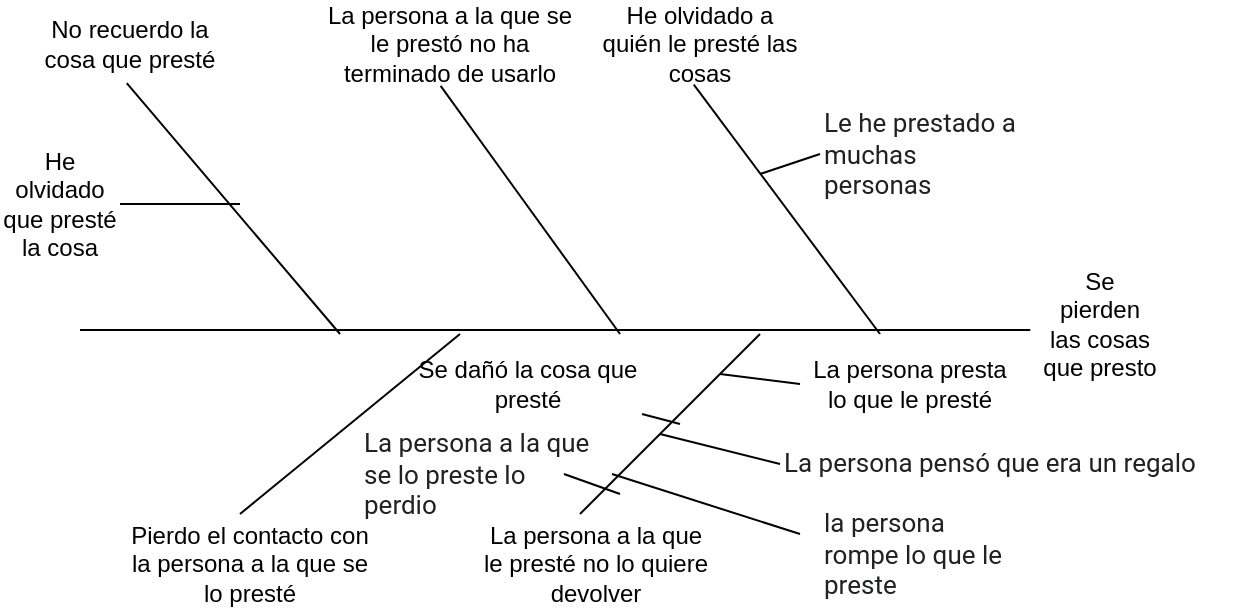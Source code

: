 <mxfile version="15.5.9" type="device" pages="4"><diagram id="mf1oD5-hidrL62aibiEu" name="CausaEfecto_V1"><mxGraphModel dx="599" dy="323" grid="1" gridSize="10" guides="1" tooltips="1" connect="1" arrows="1" fold="1" page="1" pageScale="1" pageWidth="827" pageHeight="1169" math="0" shadow="0"><root><mxCell id="0"/><mxCell id="1" parent="0"/><mxCell id="WWAYMlTNiTzqilpHAdzk-1" value="&lt;div&gt;Se pierden las cosas que presto&lt;/div&gt;" style="text;html=1;strokeColor=none;fillColor=none;align=center;verticalAlign=middle;whiteSpace=wrap;rounded=0;" vertex="1" parent="1"><mxGeometry x="670" y="230" width="60" height="30" as="geometry"/></mxCell><mxCell id="WWAYMlTNiTzqilpHAdzk-2" value="" style="endArrow=none;html=1;rounded=0;entryX=-0.081;entryY=0.601;entryDx=0;entryDy=0;entryPerimeter=0;" edge="1" parent="1" target="WWAYMlTNiTzqilpHAdzk-1"><mxGeometry width="50" height="50" relative="1" as="geometry"><mxPoint x="190" y="248" as="sourcePoint"/><mxPoint x="650" y="230" as="targetPoint"/></mxGeometry></mxCell><mxCell id="WWAYMlTNiTzqilpHAdzk-3" value="He olvidado a quién le presté las cosas" style="text;html=1;strokeColor=none;fillColor=none;align=center;verticalAlign=middle;whiteSpace=wrap;rounded=0;" vertex="1" parent="1"><mxGeometry x="450" y="90" width="100" height="30" as="geometry"/></mxCell><mxCell id="WWAYMlTNiTzqilpHAdzk-4" value="" style="endArrow=none;html=1;rounded=0;entryX=0.469;entryY=1.176;entryDx=0;entryDy=0;entryPerimeter=0;" edge="1" parent="1" target="WWAYMlTNiTzqilpHAdzk-3"><mxGeometry width="50" height="50" relative="1" as="geometry"><mxPoint x="590" y="250" as="sourcePoint"/><mxPoint x="490" y="170" as="targetPoint"/></mxGeometry></mxCell><mxCell id="WWAYMlTNiTzqilpHAdzk-5" value="La persona a la que le presté no lo quiere devolver" style="text;html=1;strokeColor=none;fillColor=none;align=center;verticalAlign=middle;whiteSpace=wrap;rounded=0;" vertex="1" parent="1"><mxGeometry x="390" y="350" width="116" height="30" as="geometry"/></mxCell><mxCell id="WWAYMlTNiTzqilpHAdzk-6" value="" style="endArrow=none;html=1;rounded=0;" edge="1" parent="1"><mxGeometry width="50" height="50" relative="1" as="geometry"><mxPoint x="440" y="340" as="sourcePoint"/><mxPoint x="530" y="250" as="targetPoint"/></mxGeometry></mxCell><mxCell id="WWAYMlTNiTzqilpHAdzk-7" value="La persona a la que se le prestó no ha terminado de usarlo" style="text;html=1;strokeColor=none;fillColor=none;align=center;verticalAlign=middle;whiteSpace=wrap;rounded=0;" vertex="1" parent="1"><mxGeometry x="310" y="90" width="130" height="30" as="geometry"/></mxCell><mxCell id="WWAYMlTNiTzqilpHAdzk-8" value="" style="endArrow=none;html=1;rounded=0;entryX=0.464;entryY=1.199;entryDx=0;entryDy=0;entryPerimeter=0;" edge="1" parent="1" target="WWAYMlTNiTzqilpHAdzk-7"><mxGeometry width="50" height="50" relative="1" as="geometry"><mxPoint x="460" y="250" as="sourcePoint"/><mxPoint x="340" y="150" as="targetPoint"/></mxGeometry></mxCell><mxCell id="WWAYMlTNiTzqilpHAdzk-9" value="Pierdo el contacto con la persona a la que se lo presté" style="text;html=1;strokeColor=none;fillColor=none;align=center;verticalAlign=middle;whiteSpace=wrap;rounded=0;" vertex="1" parent="1"><mxGeometry x="210" y="350" width="130" height="30" as="geometry"/></mxCell><mxCell id="WWAYMlTNiTzqilpHAdzk-10" value="" style="endArrow=none;html=1;rounded=0;" edge="1" parent="1"><mxGeometry width="50" height="50" relative="1" as="geometry"><mxPoint x="270" y="340" as="sourcePoint"/><mxPoint x="380" y="250" as="targetPoint"/></mxGeometry></mxCell><mxCell id="WWAYMlTNiTzqilpHAdzk-11" value="La persona presta lo que le presté" style="text;html=1;strokeColor=none;fillColor=none;align=center;verticalAlign=middle;whiteSpace=wrap;rounded=0;" vertex="1" parent="1"><mxGeometry x="550" y="260" width="110" height="30" as="geometry"/></mxCell><mxCell id="WWAYMlTNiTzqilpHAdzk-12" value="" style="endArrow=none;html=1;rounded=0;entryX=0;entryY=0.5;entryDx=0;entryDy=0;" edge="1" parent="1" target="WWAYMlTNiTzqilpHAdzk-11"><mxGeometry width="50" height="50" relative="1" as="geometry"><mxPoint x="510" y="270" as="sourcePoint"/><mxPoint x="650" y="250" as="targetPoint"/></mxGeometry></mxCell><mxCell id="WWAYMlTNiTzqilpHAdzk-13" value="No recuerdo la cosa que presté" style="text;html=1;strokeColor=none;fillColor=none;align=center;verticalAlign=middle;whiteSpace=wrap;rounded=0;" vertex="1" parent="1"><mxGeometry x="170" y="90" width="90" height="30" as="geometry"/></mxCell><mxCell id="WWAYMlTNiTzqilpHAdzk-14" value="" style="endArrow=none;html=1;rounded=0;entryX=0.482;entryY=1.153;entryDx=0;entryDy=0;entryPerimeter=0;" edge="1" parent="1" target="WWAYMlTNiTzqilpHAdzk-13"><mxGeometry width="50" height="50" relative="1" as="geometry"><mxPoint x="320" y="250" as="sourcePoint"/><mxPoint x="280" y="160" as="targetPoint"/></mxGeometry></mxCell><mxCell id="WWAYMlTNiTzqilpHAdzk-15" value="He olvidado que presté la cosa" style="text;html=1;strokeColor=none;fillColor=none;align=center;verticalAlign=middle;whiteSpace=wrap;rounded=0;" vertex="1" parent="1"><mxGeometry x="150" y="170" width="60" height="30" as="geometry"/></mxCell><mxCell id="WWAYMlTNiTzqilpHAdzk-16" value="" style="endArrow=none;html=1;rounded=0;" edge="1" parent="1" source="WWAYMlTNiTzqilpHAdzk-15"><mxGeometry width="50" height="50" relative="1" as="geometry"><mxPoint x="210" y="230" as="sourcePoint"/><mxPoint x="270" y="185" as="targetPoint"/></mxGeometry></mxCell><mxCell id="WWAYMlTNiTzqilpHAdzk-17" value="Se dañó la cosa que presté" style="text;html=1;strokeColor=none;fillColor=none;align=center;verticalAlign=middle;whiteSpace=wrap;rounded=0;" vertex="1" parent="1"><mxGeometry x="354" y="260" width="120" height="30" as="geometry"/></mxCell><mxCell id="WWAYMlTNiTzqilpHAdzk-18" value="" style="endArrow=none;html=1;rounded=0;" edge="1" parent="1" source="WWAYMlTNiTzqilpHAdzk-17"><mxGeometry width="50" height="50" relative="1" as="geometry"><mxPoint x="460" y="330" as="sourcePoint"/><mxPoint x="490" y="295" as="targetPoint"/></mxGeometry></mxCell><mxCell id="WWAYMlTNiTzqilpHAdzk-19" value="&lt;span style=&quot;color: rgb(32, 33, 36); font-family: &amp;quot;roboto&amp;quot;, &amp;quot;arial&amp;quot;, sans-serif; font-size: 13px; font-style: normal; font-weight: 400; letter-spacing: normal; text-align: left; text-indent: 0px; text-transform: none; word-spacing: 0px; background-color: rgb(255, 255, 255); display: inline; float: none;&quot;&gt;la persona rompe lo que le preste&lt;/span&gt;" style="text;whiteSpace=wrap;html=1;" vertex="1" parent="1"><mxGeometry x="560" y="330" width="100" height="30" as="geometry"/></mxCell><mxCell id="WWAYMlTNiTzqilpHAdzk-20" value="" style="endArrow=none;html=1;rounded=0;entryX=-0.1;entryY=0.667;entryDx=0;entryDy=0;entryPerimeter=0;" edge="1" parent="1" target="WWAYMlTNiTzqilpHAdzk-19"><mxGeometry width="50" height="50" relative="1" as="geometry"><mxPoint x="456" y="320" as="sourcePoint"/><mxPoint x="506" y="270" as="targetPoint"/></mxGeometry></mxCell><mxCell id="WWAYMlTNiTzqilpHAdzk-21" value="&lt;span style=&quot;color: rgb(32, 33, 36); font-family: &amp;quot;roboto&amp;quot;, &amp;quot;arial&amp;quot;, sans-serif; font-size: 13px; font-style: normal; font-weight: 400; letter-spacing: normal; text-align: left; text-indent: 0px; text-transform: none; word-spacing: 0px; background-color: rgb(255, 255, 255); display: inline; float: none;&quot;&gt;La persona pensó que era un regalo&lt;/span&gt;" style="text;whiteSpace=wrap;html=1;" vertex="1" parent="1"><mxGeometry x="540" y="300" width="230" height="30" as="geometry"/></mxCell><mxCell id="WWAYMlTNiTzqilpHAdzk-22" value="" style="endArrow=none;html=1;rounded=0;entryX=0;entryY=0.5;entryDx=0;entryDy=0;" edge="1" parent="1" target="WWAYMlTNiTzqilpHAdzk-21"><mxGeometry width="50" height="50" relative="1" as="geometry"><mxPoint x="480" y="300" as="sourcePoint"/><mxPoint x="610" y="220" as="targetPoint"/></mxGeometry></mxCell><mxCell id="WWAYMlTNiTzqilpHAdzk-23" value="&lt;span style=&quot;color: rgb(32, 33, 36); font-family: &amp;quot;roboto&amp;quot;, &amp;quot;arial&amp;quot;, sans-serif; font-size: 13px; font-style: normal; font-weight: 400; letter-spacing: normal; text-align: left; text-indent: 0px; text-transform: none; word-spacing: 0px; background-color: rgb(255, 255, 255); display: inline; float: none;&quot;&gt;La persona a la que se lo preste lo perdio &lt;/span&gt;" style="text;whiteSpace=wrap;html=1;" vertex="1" parent="1"><mxGeometry x="330" y="290" width="120" height="30" as="geometry"/></mxCell><mxCell id="WWAYMlTNiTzqilpHAdzk-27" value="" style="endArrow=none;html=1;rounded=0;" edge="1" parent="1" target="WWAYMlTNiTzqilpHAdzk-23"><mxGeometry width="50" height="50" relative="1" as="geometry"><mxPoint x="460" y="330" as="sourcePoint"/><mxPoint x="464" y="280" as="targetPoint"/></mxGeometry></mxCell><mxCell id="WWAYMlTNiTzqilpHAdzk-28" value="&lt;span style=&quot;color: rgb(32, 33, 36); font-family: &amp;quot;roboto&amp;quot;, &amp;quot;arial&amp;quot;, sans-serif; font-size: 13px; font-style: normal; font-weight: 400; letter-spacing: normal; text-align: left; text-indent: 0px; text-transform: none; word-spacing: 0px; background-color: rgb(255, 255, 255); display: inline; float: none;&quot;&gt;Le he prestado a muchas personas&lt;/span&gt;" style="text;whiteSpace=wrap;html=1;" vertex="1" parent="1"><mxGeometry x="560" y="130" width="100" height="30" as="geometry"/></mxCell><mxCell id="WWAYMlTNiTzqilpHAdzk-29" value="" style="endArrow=none;html=1;rounded=0;entryX=0;entryY=1;entryDx=0;entryDy=0;" edge="1" parent="1" target="WWAYMlTNiTzqilpHAdzk-28"><mxGeometry width="50" height="50" relative="1" as="geometry"><mxPoint x="530" y="170" as="sourcePoint"/><mxPoint x="556" y="150" as="targetPoint"/></mxGeometry></mxCell></root></mxGraphModel></diagram><diagram id="gNg2F6IzU8OGHy2k4FOE" name="CausaEfecto_V2"><mxGraphModel dx="868" dy="468" grid="1" gridSize="10" guides="1" tooltips="1" connect="1" arrows="1" fold="1" page="1" pageScale="1" pageWidth="827" pageHeight="1169" math="0" shadow="0"><root><mxCell id="_bMusqada_RMfQMxpkvC-0"/><mxCell id="_bMusqada_RMfQMxpkvC-1" parent="_bMusqada_RMfQMxpkvC-0"/><mxCell id="U0pyCgeXfXvHdOvXix-K-0" value="&lt;div&gt;Se pierden las cosas que presto&lt;/div&gt;" style="text;html=1;strokeColor=none;fillColor=none;align=center;verticalAlign=middle;whiteSpace=wrap;rounded=0;" vertex="1" parent="_bMusqada_RMfQMxpkvC-1"><mxGeometry x="670" y="230" width="60" height="30" as="geometry"/></mxCell><mxCell id="U0pyCgeXfXvHdOvXix-K-1" value="" style="endArrow=none;html=1;rounded=0;entryX=-0.081;entryY=0.601;entryDx=0;entryDy=0;entryPerimeter=0;" edge="1" parent="_bMusqada_RMfQMxpkvC-1" target="U0pyCgeXfXvHdOvXix-K-0"><mxGeometry width="50" height="50" relative="1" as="geometry"><mxPoint x="190" y="248" as="sourcePoint"/><mxPoint x="650" y="230" as="targetPoint"/></mxGeometry></mxCell><mxCell id="U0pyCgeXfXvHdOvXix-K-2" value="&lt;div&gt;He olvidado a quién le presté las cosas&lt;/div&gt;&lt;div&gt;(10%)&lt;br&gt;&lt;/div&gt;" style="text;html=1;strokeColor=none;fillColor=none;align=center;verticalAlign=middle;whiteSpace=wrap;rounded=0;" vertex="1" parent="_bMusqada_RMfQMxpkvC-1"><mxGeometry x="450" y="40" width="100" height="80" as="geometry"/></mxCell><mxCell id="U0pyCgeXfXvHdOvXix-K-3" value="" style="endArrow=none;html=1;rounded=0;entryX=0.469;entryY=1.176;entryDx=0;entryDy=0;entryPerimeter=0;" edge="1" parent="_bMusqada_RMfQMxpkvC-1" target="U0pyCgeXfXvHdOvXix-K-2"><mxGeometry width="50" height="50" relative="1" as="geometry"><mxPoint x="590" y="250" as="sourcePoint"/><mxPoint x="490" y="170" as="targetPoint"/></mxGeometry></mxCell><mxCell id="U0pyCgeXfXvHdOvXix-K-4" value="&lt;div&gt;La persona a la que le presté no lo quiere devolver&lt;/div&gt;&lt;div&gt;(20%)&lt;br&gt;&lt;/div&gt;" style="text;html=1;strokeColor=none;fillColor=none;align=center;verticalAlign=middle;whiteSpace=wrap;rounded=0;" vertex="1" parent="_bMusqada_RMfQMxpkvC-1"><mxGeometry x="390" y="350" width="116" height="70" as="geometry"/></mxCell><mxCell id="U0pyCgeXfXvHdOvXix-K-5" value="" style="endArrow=none;html=1;rounded=0;" edge="1" parent="_bMusqada_RMfQMxpkvC-1"><mxGeometry width="50" height="50" relative="1" as="geometry"><mxPoint x="440" y="340" as="sourcePoint"/><mxPoint x="530" y="250" as="targetPoint"/></mxGeometry></mxCell><mxCell id="U0pyCgeXfXvHdOvXix-K-6" value="&lt;div&gt;La persona a la que se le prestó no ha terminado de usarlo&lt;/div&gt;&lt;div&gt;(20%)&lt;br&gt;&lt;/div&gt;" style="text;html=1;strokeColor=none;fillColor=none;align=center;verticalAlign=middle;whiteSpace=wrap;rounded=0;" vertex="1" parent="_bMusqada_RMfQMxpkvC-1"><mxGeometry x="310" y="40" width="130" height="80" as="geometry"/></mxCell><mxCell id="U0pyCgeXfXvHdOvXix-K-7" value="" style="endArrow=none;html=1;rounded=0;entryX=0.464;entryY=1.199;entryDx=0;entryDy=0;entryPerimeter=0;" edge="1" parent="_bMusqada_RMfQMxpkvC-1" target="U0pyCgeXfXvHdOvXix-K-6"><mxGeometry width="50" height="50" relative="1" as="geometry"><mxPoint x="460" y="250" as="sourcePoint"/><mxPoint x="340" y="150" as="targetPoint"/></mxGeometry></mxCell><mxCell id="U0pyCgeXfXvHdOvXix-K-8" value="&lt;div&gt;Pierdo el contacto con la persona a la que se lo presté&lt;/div&gt;&lt;div&gt;(20%)&lt;br&gt;&lt;/div&gt;" style="text;html=1;strokeColor=none;fillColor=none;align=center;verticalAlign=middle;whiteSpace=wrap;rounded=0;" vertex="1" parent="_bMusqada_RMfQMxpkvC-1"><mxGeometry x="210" y="350" width="130" height="80" as="geometry"/></mxCell><mxCell id="U0pyCgeXfXvHdOvXix-K-9" value="" style="endArrow=none;html=1;rounded=0;" edge="1" parent="_bMusqada_RMfQMxpkvC-1"><mxGeometry width="50" height="50" relative="1" as="geometry"><mxPoint x="270" y="340" as="sourcePoint"/><mxPoint x="380" y="250" as="targetPoint"/></mxGeometry></mxCell><mxCell id="U0pyCgeXfXvHdOvXix-K-10" value="La persona presta lo que le presté(30%)" style="text;html=1;strokeColor=none;fillColor=none;align=center;verticalAlign=middle;whiteSpace=wrap;rounded=0;" vertex="1" parent="_bMusqada_RMfQMxpkvC-1"><mxGeometry x="550" y="260" width="110" height="30" as="geometry"/></mxCell><mxCell id="U0pyCgeXfXvHdOvXix-K-11" value="" style="endArrow=none;html=1;rounded=0;entryX=0;entryY=0.5;entryDx=0;entryDy=0;" edge="1" parent="_bMusqada_RMfQMxpkvC-1" target="U0pyCgeXfXvHdOvXix-K-10"><mxGeometry width="50" height="50" relative="1" as="geometry"><mxPoint x="510" y="270" as="sourcePoint"/><mxPoint x="650" y="250" as="targetPoint"/></mxGeometry></mxCell><mxCell id="U0pyCgeXfXvHdOvXix-K-12" value="&lt;div&gt;No recuerdo la cosa que presté&lt;/div&gt;&lt;div&gt;(30%)&lt;br&gt;&lt;/div&gt;" style="text;html=1;strokeColor=none;fillColor=none;align=center;verticalAlign=middle;whiteSpace=wrap;rounded=0;" vertex="1" parent="_bMusqada_RMfQMxpkvC-1"><mxGeometry x="170" y="50" width="90" height="70" as="geometry"/></mxCell><mxCell id="U0pyCgeXfXvHdOvXix-K-13" value="" style="endArrow=none;html=1;rounded=0;entryX=0.482;entryY=1.153;entryDx=0;entryDy=0;entryPerimeter=0;" edge="1" parent="_bMusqada_RMfQMxpkvC-1" target="U0pyCgeXfXvHdOvXix-K-12"><mxGeometry width="50" height="50" relative="1" as="geometry"><mxPoint x="320" y="250" as="sourcePoint"/><mxPoint x="280" y="160" as="targetPoint"/></mxGeometry></mxCell><mxCell id="U0pyCgeXfXvHdOvXix-K-14" value="&lt;div&gt;He olvidado que presté la cosa&lt;/div&gt;&lt;div&gt;100%&lt;br&gt;&lt;/div&gt;" style="text;html=1;strokeColor=none;fillColor=none;align=center;verticalAlign=middle;whiteSpace=wrap;rounded=0;" vertex="1" parent="_bMusqada_RMfQMxpkvC-1"><mxGeometry x="150" y="170" width="60" height="30" as="geometry"/></mxCell><mxCell id="U0pyCgeXfXvHdOvXix-K-15" value="" style="endArrow=none;html=1;rounded=0;" edge="1" parent="_bMusqada_RMfQMxpkvC-1" source="U0pyCgeXfXvHdOvXix-K-14"><mxGeometry width="50" height="50" relative="1" as="geometry"><mxPoint x="210" y="230" as="sourcePoint"/><mxPoint x="270" y="185.0" as="targetPoint"/></mxGeometry></mxCell><mxCell id="U0pyCgeXfXvHdOvXix-K-16" value="Se dañó la cosa que presté (10%)" style="text;html=1;strokeColor=none;fillColor=none;align=center;verticalAlign=middle;whiteSpace=wrap;rounded=0;" vertex="1" parent="_bMusqada_RMfQMxpkvC-1"><mxGeometry x="560" y="360" width="120" height="30" as="geometry"/></mxCell><mxCell id="U0pyCgeXfXvHdOvXix-K-17" value="" style="endArrow=none;html=1;rounded=0;" edge="1" parent="_bMusqada_RMfQMxpkvC-1" source="U0pyCgeXfXvHdOvXix-K-16"><mxGeometry width="50" height="50" relative="1" as="geometry"><mxPoint x="460" y="330" as="sourcePoint"/><mxPoint x="470" y="320" as="targetPoint"/></mxGeometry></mxCell><mxCell id="U0pyCgeXfXvHdOvXix-K-18" value="&lt;span style=&quot;color: rgb(32 , 33 , 36) ; font-family: &amp;#34;roboto&amp;#34; , &amp;#34;arial&amp;#34; , sans-serif ; font-size: 13px ; font-style: normal ; font-weight: 400 ; letter-spacing: normal ; text-align: left ; text-indent: 0px ; text-transform: none ; word-spacing: 0px ; background-color: rgb(255 , 255 , 255) ; display: inline ; float: none&quot;&gt;la persona rompe lo que le preste (100%)&lt;br&gt;&lt;/span&gt;" style="text;whiteSpace=wrap;html=1;" vertex="1" parent="_bMusqada_RMfQMxpkvC-1"><mxGeometry x="580" y="420" width="100" height="30" as="geometry"/></mxCell><mxCell id="U0pyCgeXfXvHdOvXix-K-19" value="" style="endArrow=none;html=1;rounded=0;entryX=-0.1;entryY=0.667;entryDx=0;entryDy=0;entryPerimeter=0;" edge="1" parent="_bMusqada_RMfQMxpkvC-1" target="U0pyCgeXfXvHdOvXix-K-18"><mxGeometry width="50" height="50" relative="1" as="geometry"><mxPoint x="520" y="340" as="sourcePoint"/><mxPoint x="506" y="270" as="targetPoint"/></mxGeometry></mxCell><mxCell id="U0pyCgeXfXvHdOvXix-K-20" value="&lt;div&gt;&lt;span style=&quot;color: rgb(32 , 33 , 36) ; font-family: &amp;#34;roboto&amp;#34; , &amp;#34;arial&amp;#34; , sans-serif ; font-size: 13px ; font-style: normal ; font-weight: 400 ; letter-spacing: normal ; text-align: left ; text-indent: 0px ; text-transform: none ; word-spacing: 0px ; background-color: rgb(255 , 255 , 255) ; display: inline ; float: none&quot;&gt;La persona pensó que &lt;br&gt;&lt;/span&gt;&lt;/div&gt;&lt;div&gt;&lt;span style=&quot;color: rgb(32 , 33 , 36) ; font-family: &amp;#34;roboto&amp;#34; , &amp;#34;arial&amp;#34; , sans-serif ; font-size: 13px ; font-style: normal ; font-weight: 400 ; letter-spacing: normal ; text-align: left ; text-indent: 0px ; text-transform: none ; word-spacing: 0px ; background-color: rgb(255 , 255 , 255) ; display: inline ; float: none&quot;&gt;era un regalo (30%)&lt;br&gt;&lt;/span&gt;&lt;/div&gt;" style="text;whiteSpace=wrap;html=1;" vertex="1" parent="_bMusqada_RMfQMxpkvC-1"><mxGeometry x="540" y="300" width="230" height="30" as="geometry"/></mxCell><mxCell id="U0pyCgeXfXvHdOvXix-K-21" value="" style="endArrow=none;html=1;rounded=0;entryX=0;entryY=0.5;entryDx=0;entryDy=0;" edge="1" parent="_bMusqada_RMfQMxpkvC-1" target="U0pyCgeXfXvHdOvXix-K-20"><mxGeometry width="50" height="50" relative="1" as="geometry"><mxPoint x="480" y="300" as="sourcePoint"/><mxPoint x="610" y="220" as="targetPoint"/></mxGeometry></mxCell><mxCell id="U0pyCgeXfXvHdOvXix-K-22" value="&lt;span style=&quot;color: rgb(32 , 33 , 36) ; font-family: &amp;#34;roboto&amp;#34; , &amp;#34;arial&amp;#34; , sans-serif ; font-size: 13px ; font-style: normal ; font-weight: 400 ; letter-spacing: normal ; text-align: left ; text-indent: 0px ; text-transform: none ; word-spacing: 0px ; background-color: rgb(255 , 255 , 255) ; display: inline ; float: none&quot;&gt;La persona a la que se lo preste lo perdio(30%)&lt;/span&gt;" style="text;whiteSpace=wrap;html=1;" vertex="1" parent="_bMusqada_RMfQMxpkvC-1"><mxGeometry x="330" y="290" width="120" height="30" as="geometry"/></mxCell><mxCell id="U0pyCgeXfXvHdOvXix-K-23" value="" style="endArrow=none;html=1;rounded=0;" edge="1" parent="_bMusqada_RMfQMxpkvC-1" target="U0pyCgeXfXvHdOvXix-K-22"><mxGeometry width="50" height="50" relative="1" as="geometry"><mxPoint x="460" y="330" as="sourcePoint"/><mxPoint x="464" y="280" as="targetPoint"/></mxGeometry></mxCell><mxCell id="U0pyCgeXfXvHdOvXix-K-24" value="&lt;div&gt;&lt;span style=&quot;color: rgb(32 , 33 , 36) ; font-family: &amp;#34;roboto&amp;#34; , &amp;#34;arial&amp;#34; , sans-serif ; font-size: 13px ; font-style: normal ; font-weight: 400 ; letter-spacing: normal ; text-align: left ; text-indent: 0px ; text-transform: none ; word-spacing: 0px ; background-color: rgb(255 , 255 , 255) ; display: inline ; float: none&quot;&gt;Le he prestado a muchas personas&lt;/span&gt;&lt;/div&gt;&lt;div&gt;&lt;span style=&quot;color: rgb(32 , 33 , 36) ; font-family: &amp;#34;roboto&amp;#34; , &amp;#34;arial&amp;#34; , sans-serif ; font-size: 13px ; font-style: normal ; font-weight: 400 ; letter-spacing: normal ; text-align: left ; text-indent: 0px ; text-transform: none ; word-spacing: 0px ; background-color: rgb(255 , 255 , 255) ; display: inline ; float: none&quot;&gt;100%&lt;br&gt;&lt;/span&gt;&lt;/div&gt;" style="text;whiteSpace=wrap;html=1;" vertex="1" parent="_bMusqada_RMfQMxpkvC-1"><mxGeometry x="560" y="130" width="100" height="30" as="geometry"/></mxCell><mxCell id="U0pyCgeXfXvHdOvXix-K-25" value="" style="endArrow=none;html=1;rounded=0;entryX=0;entryY=1;entryDx=0;entryDy=0;" edge="1" parent="_bMusqada_RMfQMxpkvC-1" target="U0pyCgeXfXvHdOvXix-K-24"><mxGeometry width="50" height="50" relative="1" as="geometry"><mxPoint x="530" y="170.0" as="sourcePoint"/><mxPoint x="556" y="150" as="targetPoint"/></mxGeometry></mxCell></root></mxGraphModel></diagram><diagram id="Ihl_OUM25Hj08Br3Rz1Q" name="CausaEfecto_V3"><mxGraphModel dx="868" dy="468" grid="1" gridSize="10" guides="1" tooltips="1" connect="1" arrows="1" fold="1" page="1" pageScale="1" pageWidth="827" pageHeight="1169" math="0" shadow="0"><root><mxCell id="2uMzjcpGhLKyYHaH3LFi-0"/><mxCell id="2uMzjcpGhLKyYHaH3LFi-1" parent="2uMzjcpGhLKyYHaH3LFi-0"/><mxCell id="hZ8_4Fn_SOl9lS7qWS9h-0" value="&lt;div&gt;Se pierden las cosas que presto&lt;/div&gt;" style="text;html=1;strokeColor=none;fillColor=none;align=center;verticalAlign=middle;whiteSpace=wrap;rounded=0;" vertex="1" parent="2uMzjcpGhLKyYHaH3LFi-1"><mxGeometry x="670" y="230" width="60" height="30" as="geometry"/></mxCell><mxCell id="hZ8_4Fn_SOl9lS7qWS9h-1" value="" style="endArrow=none;html=1;rounded=0;entryX=-0.081;entryY=0.601;entryDx=0;entryDy=0;entryPerimeter=0;" edge="1" parent="2uMzjcpGhLKyYHaH3LFi-1" target="hZ8_4Fn_SOl9lS7qWS9h-0"><mxGeometry width="50" height="50" relative="1" as="geometry"><mxPoint x="190" y="248" as="sourcePoint"/><mxPoint x="650" y="230" as="targetPoint"/></mxGeometry></mxCell><mxCell id="hZ8_4Fn_SOl9lS7qWS9h-2" value="&lt;div&gt;He olvidado a quién le presté las cosas&lt;/div&gt;&lt;div&gt;(30%)&lt;br&gt;&lt;/div&gt;" style="text;html=1;strokeColor=none;fillColor=none;align=center;verticalAlign=middle;whiteSpace=wrap;rounded=0;" vertex="1" parent="2uMzjcpGhLKyYHaH3LFi-1"><mxGeometry x="450" y="40" width="100" height="80" as="geometry"/></mxCell><mxCell id="hZ8_4Fn_SOl9lS7qWS9h-3" value="" style="endArrow=none;html=1;rounded=0;entryX=0.469;entryY=1.176;entryDx=0;entryDy=0;entryPerimeter=0;" edge="1" parent="2uMzjcpGhLKyYHaH3LFi-1" target="hZ8_4Fn_SOl9lS7qWS9h-2"><mxGeometry width="50" height="50" relative="1" as="geometry"><mxPoint x="590" y="250" as="sourcePoint"/><mxPoint x="490" y="170" as="targetPoint"/></mxGeometry></mxCell><mxCell id="hZ8_4Fn_SOl9lS7qWS9h-4" value="&lt;div&gt;La persona a la que le presté no lo quiere devolver&lt;/div&gt;&lt;div&gt;(20%)&lt;br&gt;&lt;/div&gt;" style="text;html=1;strokeColor=none;fillColor=none;align=center;verticalAlign=middle;whiteSpace=wrap;rounded=0;" vertex="1" parent="2uMzjcpGhLKyYHaH3LFi-1"><mxGeometry x="390" y="350" width="116" height="70" as="geometry"/></mxCell><mxCell id="hZ8_4Fn_SOl9lS7qWS9h-5" value="" style="endArrow=none;html=1;rounded=0;" edge="1" parent="2uMzjcpGhLKyYHaH3LFi-1"><mxGeometry width="50" height="50" relative="1" as="geometry"><mxPoint x="440" y="340" as="sourcePoint"/><mxPoint x="530" y="250" as="targetPoint"/></mxGeometry></mxCell><mxCell id="hZ8_4Fn_SOl9lS7qWS9h-6" value="&lt;div&gt;La persona a la que se le prestó no ha terminado de usarlo&lt;/div&gt;&lt;div&gt;(20%)&lt;br&gt;&lt;/div&gt;" style="text;html=1;strokeColor=none;fillColor=none;align=center;verticalAlign=middle;whiteSpace=wrap;rounded=0;" vertex="1" parent="2uMzjcpGhLKyYHaH3LFi-1"><mxGeometry x="310" y="40" width="130" height="80" as="geometry"/></mxCell><mxCell id="hZ8_4Fn_SOl9lS7qWS9h-7" value="" style="endArrow=none;html=1;rounded=0;entryX=0.464;entryY=1.199;entryDx=0;entryDy=0;entryPerimeter=0;" edge="1" parent="2uMzjcpGhLKyYHaH3LFi-1" target="hZ8_4Fn_SOl9lS7qWS9h-6"><mxGeometry width="50" height="50" relative="1" as="geometry"><mxPoint x="460" y="250" as="sourcePoint"/><mxPoint x="340" y="150" as="targetPoint"/></mxGeometry></mxCell><mxCell id="hZ8_4Fn_SOl9lS7qWS9h-8" value="&lt;div&gt;Pierdo el contacto con la persona a la que se lo presté&lt;/div&gt;&lt;div&gt;(40%)&lt;br&gt;&lt;/div&gt;" style="text;html=1;strokeColor=none;fillColor=none;align=center;verticalAlign=middle;whiteSpace=wrap;rounded=0;" vertex="1" parent="2uMzjcpGhLKyYHaH3LFi-1"><mxGeometry x="383" y="145" width="130" height="80" as="geometry"/></mxCell><mxCell id="hZ8_4Fn_SOl9lS7qWS9h-9" value="" style="endArrow=none;html=1;rounded=0;" edge="1" parent="2uMzjcpGhLKyYHaH3LFi-1"><mxGeometry width="50" height="50" relative="1" as="geometry"><mxPoint x="470" y="190" as="sourcePoint"/><mxPoint x="540" y="190" as="targetPoint"/></mxGeometry></mxCell><mxCell id="hZ8_4Fn_SOl9lS7qWS9h-10" value="La persona presta lo que le presté(30%)" style="text;html=1;strokeColor=none;fillColor=none;align=center;verticalAlign=middle;whiteSpace=wrap;rounded=0;" vertex="1" parent="2uMzjcpGhLKyYHaH3LFi-1"><mxGeometry x="550" y="260" width="110" height="30" as="geometry"/></mxCell><mxCell id="hZ8_4Fn_SOl9lS7qWS9h-11" value="" style="endArrow=none;html=1;rounded=0;entryX=0;entryY=0.5;entryDx=0;entryDy=0;" edge="1" parent="2uMzjcpGhLKyYHaH3LFi-1" target="hZ8_4Fn_SOl9lS7qWS9h-10"><mxGeometry width="50" height="50" relative="1" as="geometry"><mxPoint x="510" y="270" as="sourcePoint"/><mxPoint x="650" y="250" as="targetPoint"/></mxGeometry></mxCell><mxCell id="hZ8_4Fn_SOl9lS7qWS9h-12" value="&lt;div&gt;No recuerdo la cosa que presté&lt;/div&gt;&lt;div&gt;(30%)&lt;br&gt;&lt;/div&gt;" style="text;html=1;strokeColor=none;fillColor=none;align=center;verticalAlign=middle;whiteSpace=wrap;rounded=0;" vertex="1" parent="2uMzjcpGhLKyYHaH3LFi-1"><mxGeometry x="170" y="50" width="90" height="70" as="geometry"/></mxCell><mxCell id="hZ8_4Fn_SOl9lS7qWS9h-13" value="" style="endArrow=none;html=1;rounded=0;entryX=0.482;entryY=1.153;entryDx=0;entryDy=0;entryPerimeter=0;" edge="1" parent="2uMzjcpGhLKyYHaH3LFi-1" target="hZ8_4Fn_SOl9lS7qWS9h-12"><mxGeometry width="50" height="50" relative="1" as="geometry"><mxPoint x="320" y="250" as="sourcePoint"/><mxPoint x="280" y="160" as="targetPoint"/></mxGeometry></mxCell><mxCell id="hZ8_4Fn_SOl9lS7qWS9h-14" value="&lt;div&gt;He olvidado que presté la cosa&lt;/div&gt;&lt;div&gt;100%&lt;br&gt;&lt;/div&gt;" style="text;html=1;strokeColor=none;fillColor=none;align=center;verticalAlign=middle;whiteSpace=wrap;rounded=0;" vertex="1" parent="2uMzjcpGhLKyYHaH3LFi-1"><mxGeometry x="150" y="170" width="60" height="30" as="geometry"/></mxCell><mxCell id="hZ8_4Fn_SOl9lS7qWS9h-15" value="" style="endArrow=none;html=1;rounded=0;" edge="1" parent="2uMzjcpGhLKyYHaH3LFi-1" source="hZ8_4Fn_SOl9lS7qWS9h-14"><mxGeometry width="50" height="50" relative="1" as="geometry"><mxPoint x="210" y="230" as="sourcePoint"/><mxPoint x="270" y="185" as="targetPoint"/></mxGeometry></mxCell><mxCell id="hZ8_4Fn_SOl9lS7qWS9h-16" value="Se dañó la cosa que presté (10%)" style="text;html=1;strokeColor=none;fillColor=none;align=center;verticalAlign=middle;whiteSpace=wrap;rounded=0;" vertex="1" parent="2uMzjcpGhLKyYHaH3LFi-1"><mxGeometry x="560" y="360" width="120" height="30" as="geometry"/></mxCell><mxCell id="hZ8_4Fn_SOl9lS7qWS9h-17" value="" style="endArrow=none;html=1;rounded=0;" edge="1" parent="2uMzjcpGhLKyYHaH3LFi-1" source="hZ8_4Fn_SOl9lS7qWS9h-16"><mxGeometry width="50" height="50" relative="1" as="geometry"><mxPoint x="460" y="330" as="sourcePoint"/><mxPoint x="470" y="320" as="targetPoint"/></mxGeometry></mxCell><mxCell id="hZ8_4Fn_SOl9lS7qWS9h-18" value="&lt;span style=&quot;color: rgb(32 , 33 , 36) ; font-family: &amp;#34;roboto&amp;#34; , &amp;#34;arial&amp;#34; , sans-serif ; font-size: 13px ; font-style: normal ; font-weight: 400 ; letter-spacing: normal ; text-align: left ; text-indent: 0px ; text-transform: none ; word-spacing: 0px ; background-color: rgb(255 , 255 , 255) ; display: inline ; float: none&quot;&gt;la persona rompe lo que le preste (100%)&lt;br&gt;&lt;/span&gt;" style="text;whiteSpace=wrap;html=1;" vertex="1" parent="2uMzjcpGhLKyYHaH3LFi-1"><mxGeometry x="580" y="420" width="100" height="30" as="geometry"/></mxCell><mxCell id="hZ8_4Fn_SOl9lS7qWS9h-19" value="" style="endArrow=none;html=1;rounded=0;entryX=-0.1;entryY=0.667;entryDx=0;entryDy=0;entryPerimeter=0;" edge="1" parent="2uMzjcpGhLKyYHaH3LFi-1" target="hZ8_4Fn_SOl9lS7qWS9h-18"><mxGeometry width="50" height="50" relative="1" as="geometry"><mxPoint x="520" y="340" as="sourcePoint"/><mxPoint x="506" y="270" as="targetPoint"/></mxGeometry></mxCell><mxCell id="hZ8_4Fn_SOl9lS7qWS9h-20" value="" style="endArrow=none;html=1;rounded=0;entryX=0;entryY=0.5;entryDx=0;entryDy=0;" edge="1" parent="2uMzjcpGhLKyYHaH3LFi-1"><mxGeometry width="50" height="50" relative="1" as="geometry"><mxPoint x="480" y="300" as="sourcePoint"/><mxPoint x="540" y="315" as="targetPoint"/></mxGeometry></mxCell><mxCell id="hZ8_4Fn_SOl9lS7qWS9h-21" value="&lt;span style=&quot;color: rgb(32 , 33 , 36) ; font-family: &amp;#34;roboto&amp;#34; , &amp;#34;arial&amp;#34; , sans-serif ; font-size: 13px ; font-style: normal ; font-weight: 400 ; letter-spacing: normal ; text-align: left ; text-indent: 0px ; text-transform: none ; word-spacing: 0px ; background-color: rgb(255 , 255 , 255) ; display: inline ; float: none&quot;&gt;La persona a la que se lo preste lo perdio(30%)&lt;/span&gt;" style="text;whiteSpace=wrap;html=1;" vertex="1" parent="2uMzjcpGhLKyYHaH3LFi-1"><mxGeometry x="330" y="290" width="120" height="30" as="geometry"/></mxCell><mxCell id="hZ8_4Fn_SOl9lS7qWS9h-22" value="" style="endArrow=none;html=1;rounded=0;" edge="1" parent="2uMzjcpGhLKyYHaH3LFi-1" target="hZ8_4Fn_SOl9lS7qWS9h-21"><mxGeometry width="50" height="50" relative="1" as="geometry"><mxPoint x="460" y="330" as="sourcePoint"/><mxPoint x="464" y="280" as="targetPoint"/></mxGeometry></mxCell><mxCell id="hZ8_4Fn_SOl9lS7qWS9h-23" value="&lt;div&gt;&lt;span style=&quot;color: rgb(32 , 33 , 36) ; font-family: &amp;#34;roboto&amp;#34; , &amp;#34;arial&amp;#34; , sans-serif ; font-size: 13px ; font-style: normal ; font-weight: 400 ; letter-spacing: normal ; text-align: left ; text-indent: 0px ; text-transform: none ; word-spacing: 0px ; background-color: rgb(255 , 255 , 255) ; display: inline ; float: none&quot;&gt;Le he prestado a muchas personas&lt;/span&gt;&lt;/div&gt;&lt;div&gt;&lt;span style=&quot;color: rgb(32 , 33 , 36) ; font-family: &amp;#34;roboto&amp;#34; , &amp;#34;arial&amp;#34; , sans-serif ; font-size: 13px ; font-style: normal ; font-weight: 400 ; letter-spacing: normal ; text-align: left ; text-indent: 0px ; text-transform: none ; word-spacing: 0px ; background-color: rgb(255 , 255 , 255) ; display: inline ; float: none&quot;&gt;60%&lt;br&gt;&lt;/span&gt;&lt;/div&gt;" style="text;whiteSpace=wrap;html=1;" vertex="1" parent="2uMzjcpGhLKyYHaH3LFi-1"><mxGeometry x="560" y="130" width="100" height="30" as="geometry"/></mxCell><mxCell id="hZ8_4Fn_SOl9lS7qWS9h-24" value="" style="endArrow=none;html=1;rounded=0;entryX=0;entryY=1;entryDx=0;entryDy=0;" edge="1" parent="2uMzjcpGhLKyYHaH3LFi-1" target="hZ8_4Fn_SOl9lS7qWS9h-23"><mxGeometry width="50" height="50" relative="1" as="geometry"><mxPoint x="530" y="170" as="sourcePoint"/><mxPoint x="556" y="150" as="targetPoint"/></mxGeometry></mxCell><mxCell id="6Tw_eOTkGEtP6zsRUq11-0" value="&lt;div&gt;&lt;span style=&quot;color: rgb(32 , 33 , 36) ; font-family: &amp;#34;roboto&amp;#34; , &amp;#34;arial&amp;#34; , sans-serif ; font-size: 13px ; font-style: normal ; font-weight: 400 ; letter-spacing: normal ; text-align: left ; text-indent: 0px ; text-transform: none ; word-spacing: 0px ; background-color: rgb(255 , 255 , 255) ; display: inline ; float: none&quot;&gt;La persona pensó que &lt;br&gt;&lt;/span&gt;&lt;/div&gt;&lt;div&gt;&lt;span style=&quot;color: rgb(32 , 33 , 36) ; font-family: &amp;#34;roboto&amp;#34; , &amp;#34;arial&amp;#34; , sans-serif ; font-size: 13px ; font-style: normal ; font-weight: 400 ; letter-spacing: normal ; text-align: left ; text-indent: 0px ; text-transform: none ; word-spacing: 0px ; background-color: rgb(255 , 255 , 255) ; display: inline ; float: none&quot;&gt;era un regalo (30%)&lt;br&gt;&lt;/span&gt;&lt;/div&gt;" style="text;whiteSpace=wrap;html=1;" vertex="1" parent="2uMzjcpGhLKyYHaH3LFi-1"><mxGeometry x="540" y="300" width="230" height="30" as="geometry"/></mxCell></root></mxGraphModel></diagram><diagram id="dMlz6w9wnSyDqrzWXX-m" name="CausaEfecto_Final"><mxGraphModel dx="868" dy="468" grid="1" gridSize="10" guides="1" tooltips="1" connect="1" arrows="1" fold="1" page="1" pageScale="1" pageWidth="827" pageHeight="1169" math="0" shadow="0"><root><mxCell id="IKEJb_s_v_mSKkgzYFB6-0"/><mxCell id="IKEJb_s_v_mSKkgzYFB6-1" parent="IKEJb_s_v_mSKkgzYFB6-0"/></root></mxGraphModel></diagram></mxfile>